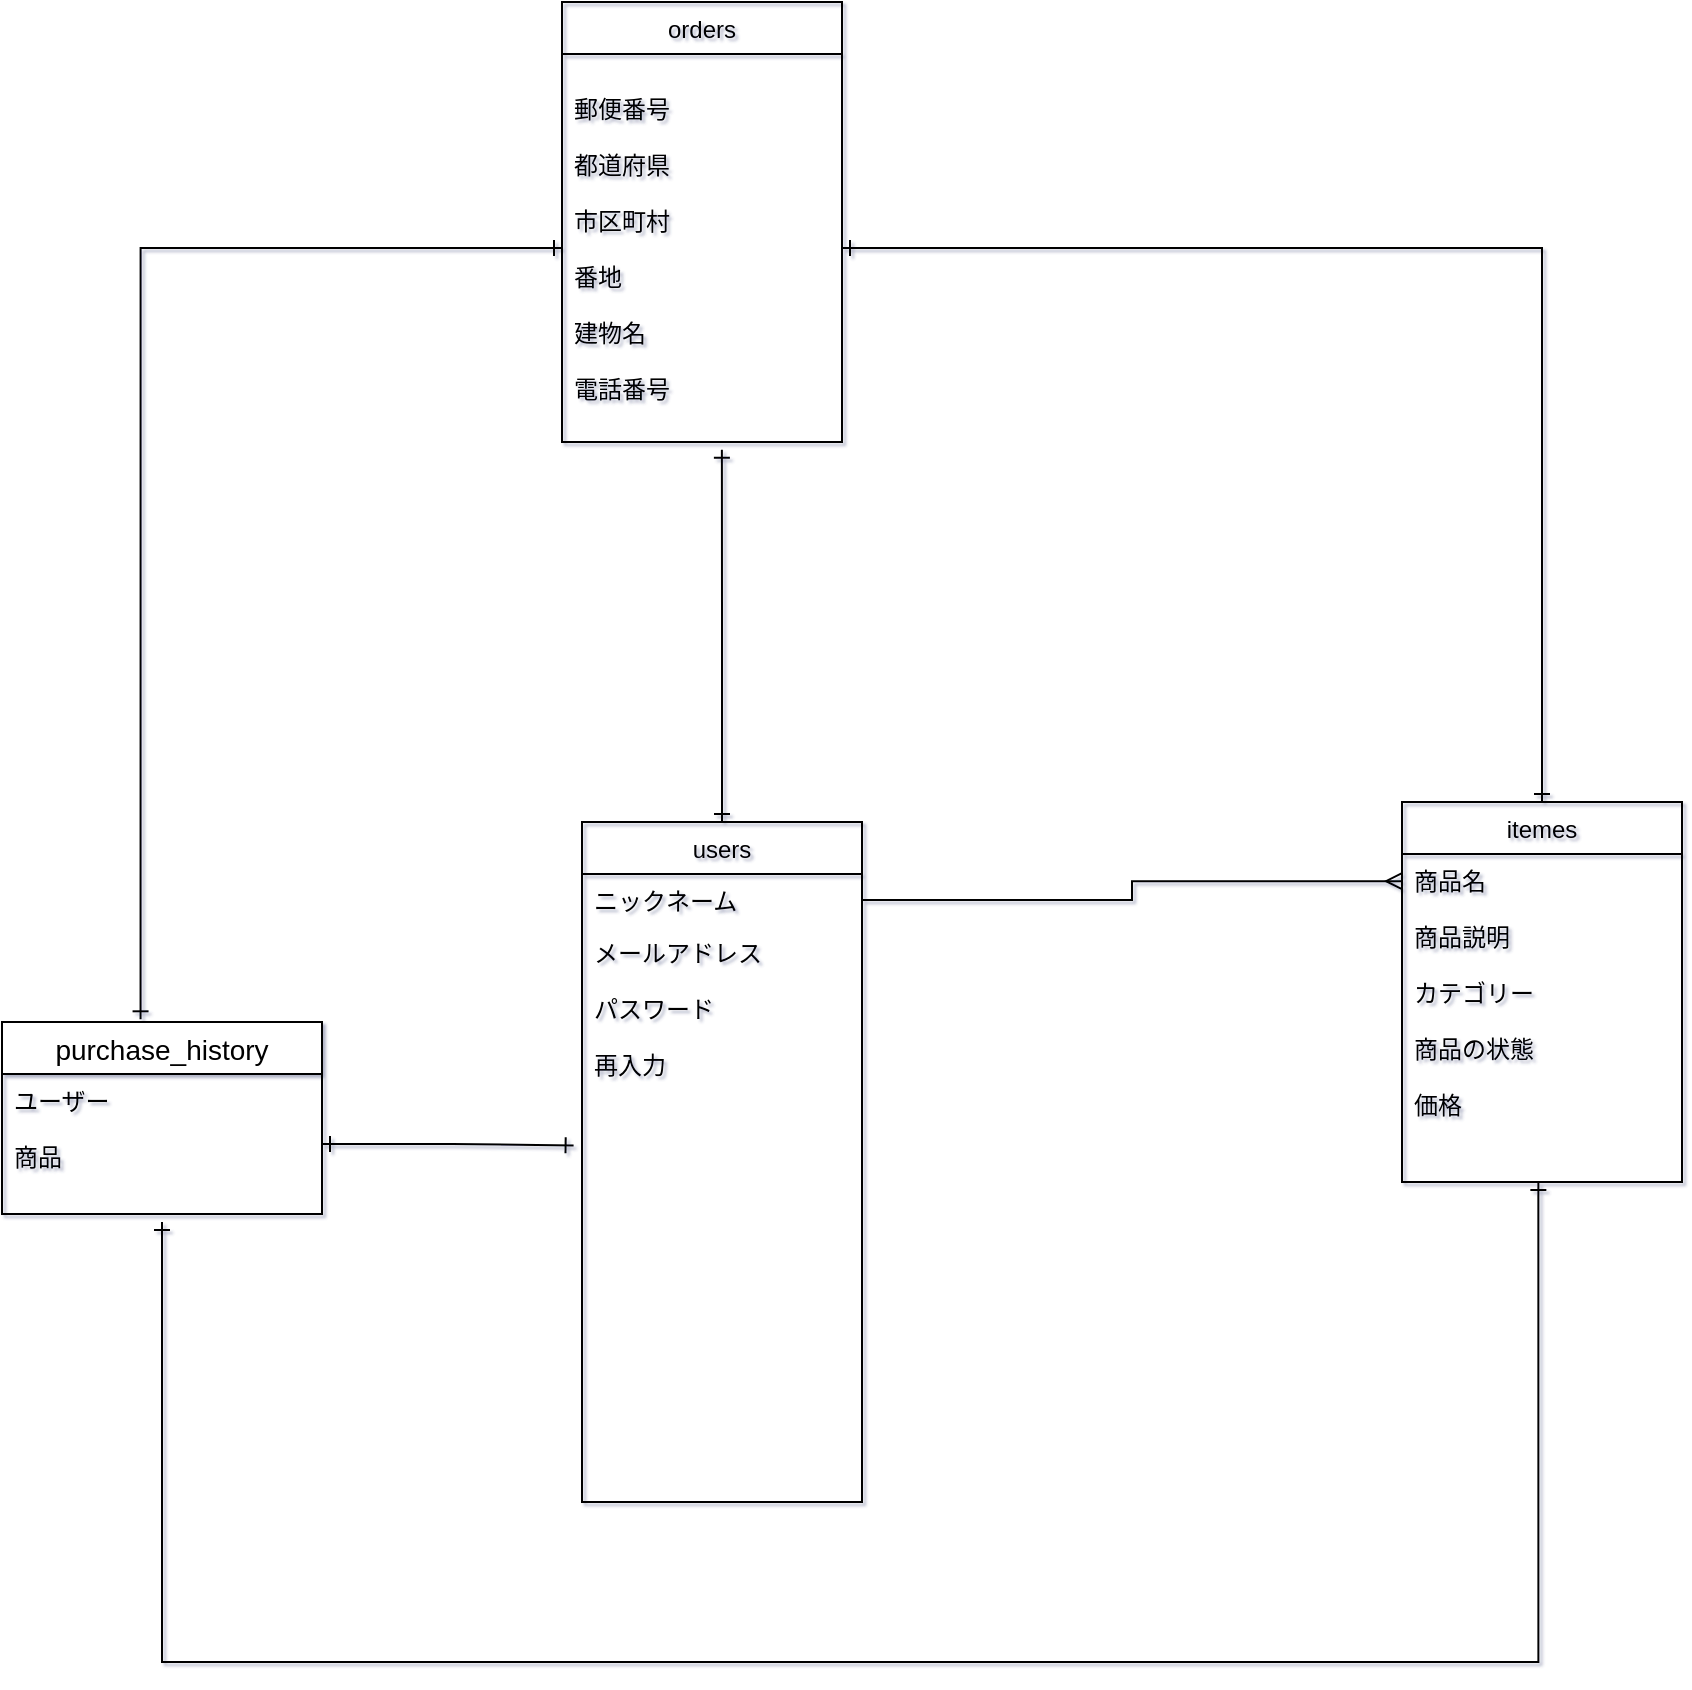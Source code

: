 <mxfile>
    <diagram id="AMg19eadX1Pzndt3d0cU" name="ページ1">
        <mxGraphModel dx="1033" dy="1528" grid="1" gridSize="10" guides="1" tooltips="1" connect="1" arrows="1" fold="1" page="1" pageScale="1" pageWidth="827" pageHeight="1169" math="0" shadow="1">
            <root>
                <mxCell id="0"/>
                <mxCell id="1" parent="0"/>
                <mxCell id="35" style="edgeStyle=orthogonalEdgeStyle;rounded=0;orthogonalLoop=1;jettySize=auto;html=1;exitX=0.5;exitY=0;exitDx=0;exitDy=0;startArrow=ERone;startFill=0;endArrow=ERone;endFill=0;entryX=0.571;entryY=1.02;entryDx=0;entryDy=0;entryPerimeter=0;" edge="1" parent="1" source="36" target="42">
                    <mxGeometry relative="1" as="geometry">
                        <mxPoint x="149.941" y="130" as="targetPoint"/>
                        <Array as="points">
                            <mxPoint x="150" y="160"/>
                            <mxPoint x="150" y="160"/>
                        </Array>
                    </mxGeometry>
                </mxCell>
                <mxCell id="36" value="users" style="swimlane;fontStyle=0;childLayout=stackLayout;horizontal=1;startSize=26;fillColor=none;horizontalStack=0;resizeParent=1;resizeParentMax=0;resizeLast=0;collapsible=1;marginBottom=0;" vertex="1" parent="1">
                    <mxGeometry x="80" y="270" width="140" height="340" as="geometry"/>
                </mxCell>
                <mxCell id="37" value="ニックネーム&#10;&#10;&#10;&#10;&#10;&#10;&#10;&#10;&#10;&#10;&#10;&#10;&#10;&#10;&#10;&#10;&#10;&#10;nickname &#10;&#10;&#10;email  &#10;&#10;&#10;encrypted_password&#10;&#10;&#10;&#10;password_confirmation&#10;&#10;&#10;last name&#10;&#10;&#10;&#10;first&#10;name &#10;&#10;&#10;last&#10;name|&#10;&#10;&#10;birth_date &#10;&#10;&#10;&#10;&#10;&#10;&#10;&#10;" style="text;strokeColor=none;fillColor=none;align=left;verticalAlign=top;spacingLeft=4;spacingRight=4;overflow=hidden;rotatable=0;points=[[0,0.5],[1,0.5]];portConstraint=eastwest;" vertex="1" parent="36">
                    <mxGeometry y="26" width="140" height="26" as="geometry"/>
                </mxCell>
                <mxCell id="38" value="メールアドレス&#10;&#10;パスワード&#10;&#10;再入力&#10;" style="text;strokeColor=none;fillColor=none;align=left;verticalAlign=top;spacingLeft=4;spacingRight=4;overflow=hidden;rotatable=0;points=[[0,0.5],[1,0.5]];portConstraint=eastwest;horizontal=1;" vertex="1" parent="36">
                    <mxGeometry y="52" width="140" height="288" as="geometry"/>
                </mxCell>
                <mxCell id="39" value="itemes" style="swimlane;fontStyle=0;childLayout=stackLayout;horizontal=1;startSize=26;fillColor=none;horizontalStack=0;resizeParent=1;resizeParentMax=0;resizeLast=0;collapsible=1;marginBottom=0;" vertex="1" parent="1">
                    <mxGeometry x="490" y="260" width="140" height="190" as="geometry"/>
                </mxCell>
                <mxCell id="40" value="商品名&#10;&#10;商品説明&#10;&#10;カテゴリー&#10;&#10;商品の状態&#10;&#10;価格" style="text;strokeColor=none;fillColor=none;align=left;verticalAlign=top;spacingLeft=4;spacingRight=4;overflow=hidden;rotatable=0;points=[[0,0.5],[1,0.5]];portConstraint=eastwest;" vertex="1" parent="39">
                    <mxGeometry y="26" width="140" height="164" as="geometry"/>
                </mxCell>
                <mxCell id="41" value="orders" style="swimlane;fontStyle=0;childLayout=stackLayout;horizontal=1;startSize=26;fillColor=none;horizontalStack=0;resizeParent=1;resizeParentMax=0;resizeLast=0;collapsible=1;marginBottom=0;" vertex="1" parent="1">
                    <mxGeometry x="70" y="-140" width="140" height="220" as="geometry"/>
                </mxCell>
                <mxCell id="42" value="&#10;郵便番号&#10;&#10;都道府県&#10;&#10;市区町村&#10;&#10;番地&#10;&#10;建物名&#10;&#10;電話番号&#10;&#10;" style="text;strokeColor=none;fillColor=none;align=left;verticalAlign=top;spacingLeft=4;spacingRight=4;overflow=hidden;rotatable=0;points=[[0,0.5],[1,0.5]];portConstraint=eastwest;" vertex="1" parent="41">
                    <mxGeometry y="26" width="140" height="194" as="geometry"/>
                </mxCell>
                <mxCell id="43" style="edgeStyle=orthogonalEdgeStyle;rounded=0;orthogonalLoop=1;jettySize=auto;html=1;exitX=1;exitY=0.5;exitDx=0;exitDy=0;entryX=0;entryY=0.083;entryDx=0;entryDy=0;entryPerimeter=0;endArrow=ERmany;endFill=0;" edge="1" parent="1" source="37" target="40">
                    <mxGeometry relative="1" as="geometry"/>
                </mxCell>
                <mxCell id="44" value="purchase_history" style="swimlane;fontStyle=0;childLayout=stackLayout;horizontal=1;startSize=26;horizontalStack=0;resizeParent=1;resizeParentMax=0;resizeLast=0;collapsible=1;marginBottom=0;align=center;fontSize=14;" vertex="1" parent="1">
                    <mxGeometry x="-210" y="370" width="160" height="96" as="geometry"/>
                </mxCell>
                <mxCell id="45" value="ユーザー&#10;&#10;商品" style="text;strokeColor=none;fillColor=none;spacingLeft=4;spacingRight=4;overflow=hidden;rotatable=0;points=[[0,0.5],[1,0.5]];portConstraint=eastwest;fontSize=12;" vertex="1" parent="44">
                    <mxGeometry y="26" width="160" height="70" as="geometry"/>
                </mxCell>
                <mxCell id="46" style="edgeStyle=orthogonalEdgeStyle;rounded=0;orthogonalLoop=1;jettySize=auto;html=1;entryX=0.487;entryY=1;entryDx=0;entryDy=0;entryPerimeter=0;startArrow=ERone;startFill=0;endArrow=ERone;endFill=0;" edge="1" parent="1" target="40">
                    <mxGeometry relative="1" as="geometry">
                        <mxPoint x="-130" y="470" as="sourcePoint"/>
                        <Array as="points">
                            <mxPoint x="-130" y="470"/>
                            <mxPoint x="-130" y="690"/>
                            <mxPoint x="558" y="690"/>
                        </Array>
                    </mxGeometry>
                </mxCell>
                <mxCell id="47" style="edgeStyle=orthogonalEdgeStyle;rounded=0;orthogonalLoop=1;jettySize=auto;html=1;exitX=1;exitY=0.5;exitDx=0;exitDy=0;entryX=-0.03;entryY=0.381;entryDx=0;entryDy=0;entryPerimeter=0;startArrow=ERone;startFill=0;endArrow=ERone;endFill=0;" edge="1" parent="1" source="45" target="38">
                    <mxGeometry relative="1" as="geometry"/>
                </mxCell>
                <mxCell id="48" style="edgeStyle=orthogonalEdgeStyle;rounded=0;orthogonalLoop=1;jettySize=auto;html=1;exitX=0;exitY=0.5;exitDx=0;exitDy=0;entryX=0.433;entryY=-0.014;entryDx=0;entryDy=0;entryPerimeter=0;startArrow=ERone;startFill=0;endArrow=ERone;endFill=0;" edge="1" parent="1" source="42" target="44">
                    <mxGeometry relative="1" as="geometry"/>
                </mxCell>
                <mxCell id="49" style="edgeStyle=orthogonalEdgeStyle;rounded=0;orthogonalLoop=1;jettySize=auto;html=1;exitX=1;exitY=0.5;exitDx=0;exitDy=0;entryX=0.5;entryY=0;entryDx=0;entryDy=0;startArrow=ERone;startFill=0;endArrow=ERone;endFill=0;" edge="1" parent="1" source="42" target="39">
                    <mxGeometry relative="1" as="geometry"/>
                </mxCell>
            </root>
        </mxGraphModel>
    </diagram>
</mxfile>